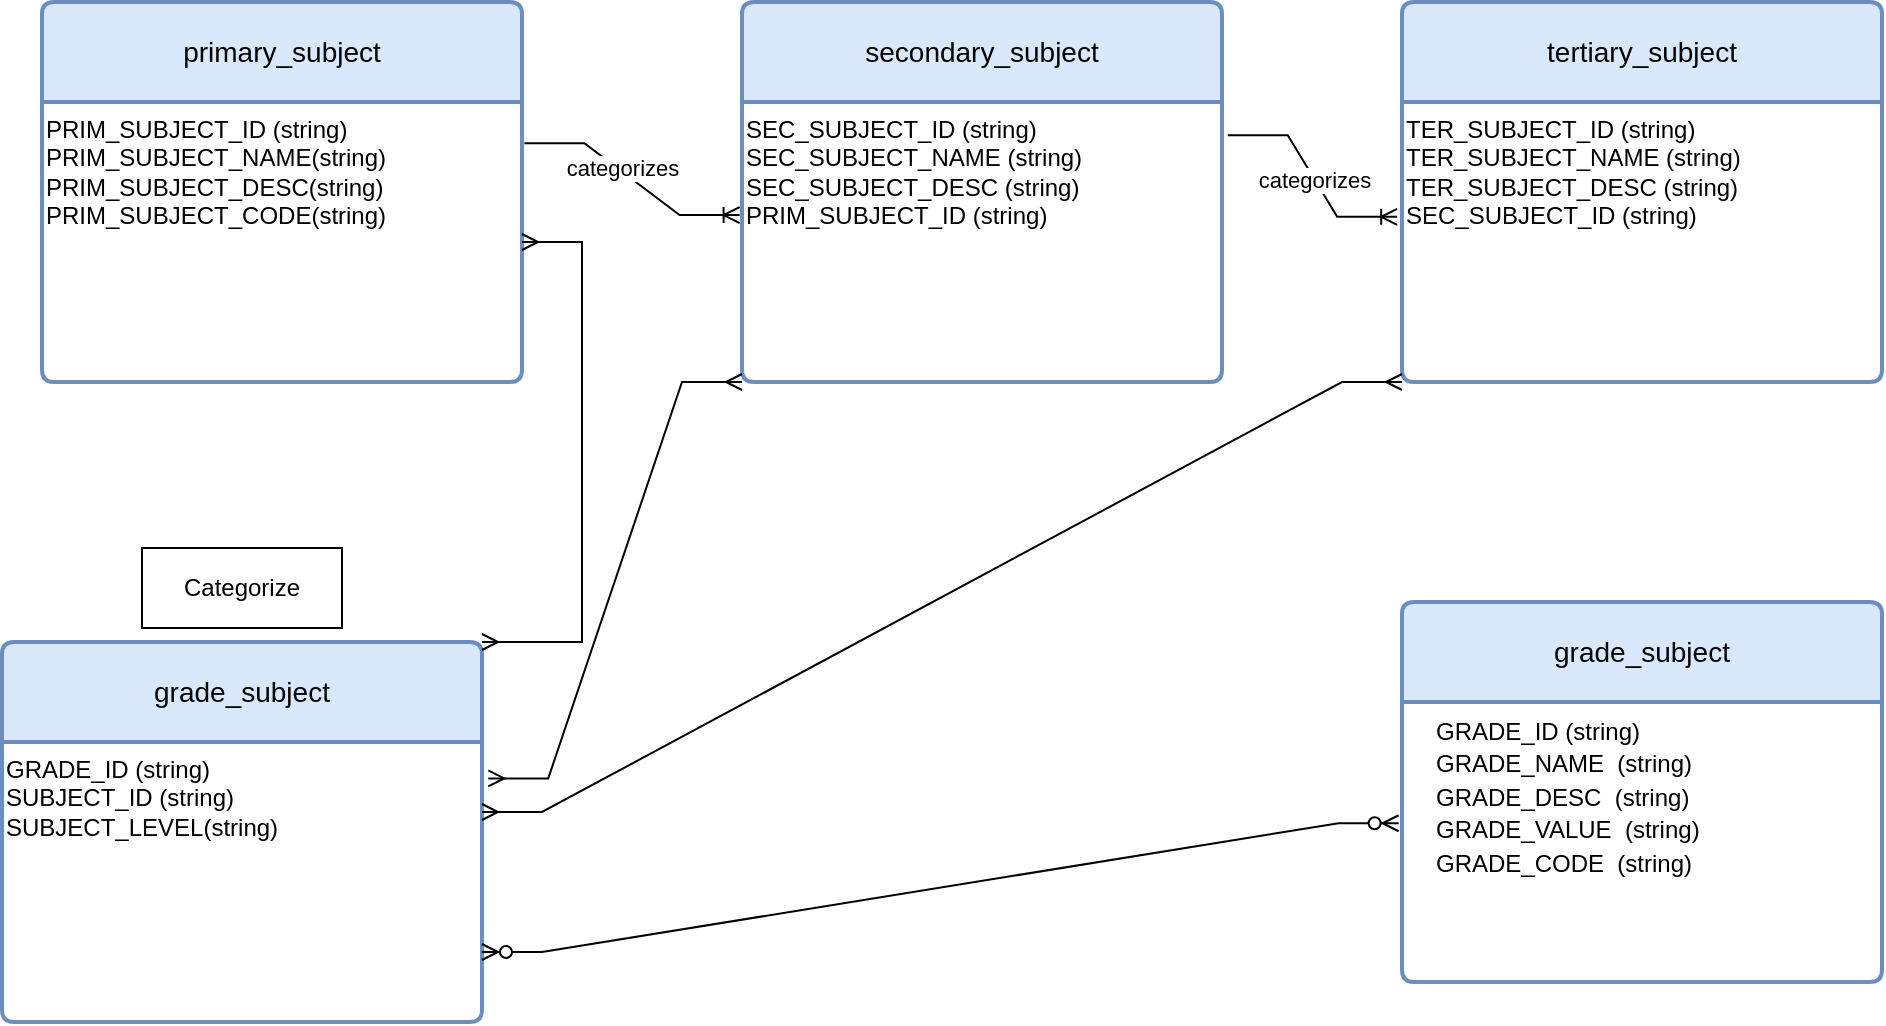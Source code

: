 <mxfile version="27.1.6">
  <diagram name="Page-1" id="Ya-YUR7Iu3HJCE1_cye0">
    <mxGraphModel dx="1042" dy="608" grid="1" gridSize="10" guides="1" tooltips="1" connect="1" arrows="1" fold="1" page="1" pageScale="1" pageWidth="850" pageHeight="1100" math="0" shadow="0">
      <root>
        <mxCell id="0" />
        <mxCell id="1" parent="0" />
        <mxCell id="dLcMMzZPcGZ7Iw9hOPuk-27" value="primary_subject" style="swimlane;childLayout=stackLayout;horizontal=1;startSize=50;horizontalStack=0;rounded=1;fontSize=14;fontStyle=0;strokeWidth=2;resizeParent=0;resizeLast=1;shadow=0;dashed=0;align=center;arcSize=4;whiteSpace=wrap;html=1;fillColor=#dae8fc;strokeColor=#6c8ebf;" vertex="1" parent="1">
          <mxGeometry x="50" y="70" width="240" height="190" as="geometry" />
        </mxCell>
        <mxCell id="dLcMMzZPcGZ7Iw9hOPuk-31" value="PRIM_SUBJECT_ID (string)&lt;br&gt;PRIM_SUBJECT_NAME(string)&lt;br&gt;PRIM_SUBJECT_DESC(string)&lt;br&gt;PRIM_SUBJECT_CODE(string)" style="text;whiteSpace=wrap;html=1;" vertex="1" parent="dLcMMzZPcGZ7Iw9hOPuk-27">
          <mxGeometry y="50" width="240" height="140" as="geometry" />
        </mxCell>
        <mxCell id="dLcMMzZPcGZ7Iw9hOPuk-32" value="secondary_subject" style="swimlane;childLayout=stackLayout;horizontal=1;startSize=50;horizontalStack=0;rounded=1;fontSize=14;fontStyle=0;strokeWidth=2;resizeParent=0;resizeLast=1;shadow=0;dashed=0;align=center;arcSize=4;whiteSpace=wrap;html=1;fillColor=#dae8fc;strokeColor=#6c8ebf;" vertex="1" parent="1">
          <mxGeometry x="400" y="70" width="240" height="190" as="geometry" />
        </mxCell>
        <mxCell id="dLcMMzZPcGZ7Iw9hOPuk-33" value="SEC_SUBJECT_ID (string)&lt;br&gt;SEC_SUBJECT_NAME (string)&lt;br&gt;SEC_SUBJECT_DESC (string)&lt;br&gt;PRIM_SUBJECT_ID (string)" style="text;whiteSpace=wrap;html=1;" vertex="1" parent="dLcMMzZPcGZ7Iw9hOPuk-32">
          <mxGeometry y="50" width="240" height="140" as="geometry" />
        </mxCell>
        <mxCell id="dLcMMzZPcGZ7Iw9hOPuk-34" value="tertiary_subject" style="swimlane;childLayout=stackLayout;horizontal=1;startSize=50;horizontalStack=0;rounded=1;fontSize=14;fontStyle=0;strokeWidth=2;resizeParent=0;resizeLast=1;shadow=0;dashed=0;align=center;arcSize=4;whiteSpace=wrap;html=1;fillColor=#dae8fc;strokeColor=#6c8ebf;" vertex="1" parent="1">
          <mxGeometry x="730" y="70" width="240" height="190" as="geometry" />
        </mxCell>
        <mxCell id="dLcMMzZPcGZ7Iw9hOPuk-35" value="TER_SUBJECT_ID (string)&lt;br&gt;TER_SUBJECT_NAME (string)&lt;br&gt;TER_SUBJECT_DESC (string)&lt;br&gt;SEC_SUBJECT_ID (string)" style="text;whiteSpace=wrap;html=1;" vertex="1" parent="dLcMMzZPcGZ7Iw9hOPuk-34">
          <mxGeometry y="50" width="240" height="140" as="geometry" />
        </mxCell>
        <mxCell id="dLcMMzZPcGZ7Iw9hOPuk-36" value="" style="edgeStyle=entityRelationEdgeStyle;fontSize=12;html=1;endArrow=ERoneToMany;rounded=0;entryX=-0.005;entryY=0.404;entryDx=0;entryDy=0;exitX=1.005;exitY=0.147;exitDx=0;exitDy=0;exitPerimeter=0;entryPerimeter=0;" edge="1" parent="1" source="dLcMMzZPcGZ7Iw9hOPuk-31" target="dLcMMzZPcGZ7Iw9hOPuk-33">
          <mxGeometry width="100" height="100" relative="1" as="geometry">
            <mxPoint x="310" y="210" as="sourcePoint" />
            <mxPoint x="410" y="110" as="targetPoint" />
          </mxGeometry>
        </mxCell>
        <mxCell id="dLcMMzZPcGZ7Iw9hOPuk-40" value="categorizes" style="edgeLabel;html=1;align=center;verticalAlign=middle;resizable=0;points=[];" vertex="1" connectable="0" parent="dLcMMzZPcGZ7Iw9hOPuk-36">
          <mxGeometry x="-0.134" y="1" relative="1" as="geometry">
            <mxPoint as="offset" />
          </mxGeometry>
        </mxCell>
        <mxCell id="dLcMMzZPcGZ7Iw9hOPuk-37" value="" style="edgeStyle=entityRelationEdgeStyle;fontSize=12;html=1;endArrow=ERoneToMany;rounded=0;exitX=1.012;exitY=0.119;exitDx=0;exitDy=0;exitPerimeter=0;entryX=-0.01;entryY=0.41;entryDx=0;entryDy=0;entryPerimeter=0;" edge="1" parent="1" source="dLcMMzZPcGZ7Iw9hOPuk-33" target="dLcMMzZPcGZ7Iw9hOPuk-35">
          <mxGeometry width="100" height="100" relative="1" as="geometry">
            <mxPoint x="140" y="570" as="sourcePoint" />
            <mxPoint x="720" y="180" as="targetPoint" />
            <Array as="points">
              <mxPoint x="360" y="550" />
              <mxPoint x="600" y="400" />
            </Array>
          </mxGeometry>
        </mxCell>
        <mxCell id="dLcMMzZPcGZ7Iw9hOPuk-41" value="categorizes" style="edgeLabel;html=1;align=center;verticalAlign=middle;resizable=0;points=[];" vertex="1" connectable="0" parent="dLcMMzZPcGZ7Iw9hOPuk-37">
          <mxGeometry x="0.031" y="-1" relative="1" as="geometry">
            <mxPoint as="offset" />
          </mxGeometry>
        </mxCell>
        <mxCell id="dLcMMzZPcGZ7Iw9hOPuk-42" value="grade_subject" style="swimlane;childLayout=stackLayout;horizontal=1;startSize=50;horizontalStack=0;rounded=1;fontSize=14;fontStyle=0;strokeWidth=2;resizeParent=0;resizeLast=1;shadow=0;dashed=0;align=center;arcSize=4;whiteSpace=wrap;html=1;fillColor=#dae8fc;strokeColor=#6c8ebf;" vertex="1" parent="1">
          <mxGeometry x="30" y="390" width="240" height="190" as="geometry" />
        </mxCell>
        <mxCell id="dLcMMzZPcGZ7Iw9hOPuk-43" value="GRADE_ID (string)&lt;br&gt;SUBJECT_ID (string)&lt;br&gt;SUBJECT_LEVEL(string)" style="text;whiteSpace=wrap;html=1;" vertex="1" parent="dLcMMzZPcGZ7Iw9hOPuk-42">
          <mxGeometry y="50" width="240" height="140" as="geometry" />
        </mxCell>
        <mxCell id="dLcMMzZPcGZ7Iw9hOPuk-44" value="grade_subject" style="swimlane;childLayout=stackLayout;horizontal=1;startSize=50;horizontalStack=0;rounded=1;fontSize=14;fontStyle=0;strokeWidth=2;resizeParent=0;resizeLast=1;shadow=0;dashed=0;align=center;arcSize=4;whiteSpace=wrap;html=1;fillColor=#dae8fc;strokeColor=#6c8ebf;" vertex="1" parent="1">
          <mxGeometry x="730" y="370" width="240" height="190" as="geometry" />
        </mxCell>
        <mxCell id="dLcMMzZPcGZ7Iw9hOPuk-45" value="&lt;b&gt;&lt;/b&gt;&lt;table style=&quot;border-left-style: none; border-top-style: none; border-right-style: none; border-bottom-style: none; border-collapse: collapse;&quot;&gt;&lt;tbody&gt;&lt;tr&gt;&lt;td style=&quot;border-left-style: none; border-top-style: none; border-right-style: none; border-bottom-style: none; padding-left: 15px;&quot;&gt;GRADE_ID (string)&lt;/td&gt;&lt;td style=&quot;border-left-style: none; border-top-style: none; border-right-style: none; border-bottom-style: none; padding-left: 15px;&quot;&gt;&lt;br&gt;&lt;/td&gt;&lt;/tr&gt;&lt;tr&gt;&lt;td style=&quot;border-left-style: none; border-top-style: none; border-right-style: none; border-bottom-style: none; padding-left: 15px;&quot;&gt;GRADE_NAME&amp;nbsp;&amp;nbsp;(string)&lt;/td&gt;&lt;td style=&quot;border-left-style: none; border-top-style: none; border-right-style: none; border-bottom-style: none; padding-left: 15px;&quot;&gt;&lt;br&gt;&lt;/td&gt;&lt;/tr&gt;&lt;tr&gt;&lt;td style=&quot;border-left-style: none; border-top-style: none; border-right-style: none; border-bottom-style: none; padding-left: 15px;&quot;&gt;GRADE_DESC&amp;nbsp;&amp;nbsp;(string)&lt;/td&gt;&lt;td style=&quot;border-left-style: none; border-top-style: none; border-right-style: none; border-bottom-style: none; padding-left: 15px;&quot;&gt;&lt;br&gt;&lt;/td&gt;&lt;/tr&gt;&lt;tr&gt;&lt;td style=&quot;border-left-style: none; border-top-style: none; border-right-style: none; border-bottom-style: none; padding-left: 15px;&quot;&gt;GRADE_VALUE&amp;nbsp;&amp;nbsp;(string)&lt;/td&gt;&lt;td style=&quot;border-left-style: none; border-top-style: none; border-right-style: none; border-bottom-style: none; padding-left: 15px;&quot;&gt;&lt;br&gt;&lt;/td&gt;&lt;/tr&gt;&lt;tr&gt;&lt;td style=&quot;border-left-style: none; border-top-style: none; border-right-style: none; border-bottom-style: none; padding-left: 15px;&quot;&gt;GRADE_CODE&amp;nbsp;&amp;nbsp;(string)&lt;/td&gt;&lt;td style=&quot;border-left-style: none; border-top-style: none; border-right-style: none; border-bottom-style: none; padding-left: 15px;&quot;&gt;&lt;font color=&quot;#717171&quot;&gt;&lt;/font&gt;&lt;/td&gt;&lt;/tr&gt;&lt;/tbody&gt;&lt;/table&gt;" style="text;whiteSpace=wrap;html=1;" vertex="1" parent="dLcMMzZPcGZ7Iw9hOPuk-44">
          <mxGeometry y="50" width="240" height="140" as="geometry" />
        </mxCell>
        <mxCell id="dLcMMzZPcGZ7Iw9hOPuk-46" value="" style="edgeStyle=entityRelationEdgeStyle;fontSize=12;html=1;endArrow=ERzeroToMany;endFill=1;startArrow=ERzeroToMany;rounded=0;entryX=-0.007;entryY=0.433;entryDx=0;entryDy=0;entryPerimeter=0;exitX=1;exitY=0.75;exitDx=0;exitDy=0;" edge="1" parent="1" source="dLcMMzZPcGZ7Iw9hOPuk-43" target="dLcMMzZPcGZ7Iw9hOPuk-45">
          <mxGeometry width="100" height="100" relative="1" as="geometry">
            <mxPoint x="550.0" y="512.58" as="sourcePoint" />
            <mxPoint x="719.2" y="490.0" as="targetPoint" />
          </mxGeometry>
        </mxCell>
        <mxCell id="dLcMMzZPcGZ7Iw9hOPuk-49" value="" style="edgeStyle=entityRelationEdgeStyle;fontSize=12;html=1;endArrow=ERmany;startArrow=ERmany;rounded=0;exitX=1.013;exitY=0.13;exitDx=0;exitDy=0;entryX=0;entryY=1;entryDx=0;entryDy=0;exitPerimeter=0;" edge="1" parent="1" source="dLcMMzZPcGZ7Iw9hOPuk-43" target="dLcMMzZPcGZ7Iw9hOPuk-33">
          <mxGeometry width="100" height="100" relative="1" as="geometry">
            <mxPoint x="280" y="457.5" as="sourcePoint" />
            <mxPoint x="410" y="270" as="targetPoint" />
          </mxGeometry>
        </mxCell>
        <mxCell id="dLcMMzZPcGZ7Iw9hOPuk-50" value="" style="edgeStyle=entityRelationEdgeStyle;fontSize=12;html=1;endArrow=ERmany;startArrow=ERmany;rounded=0;exitX=1;exitY=0.25;exitDx=0;exitDy=0;entryX=0;entryY=1;entryDx=0;entryDy=0;" edge="1" parent="1" source="dLcMMzZPcGZ7Iw9hOPuk-43" target="dLcMMzZPcGZ7Iw9hOPuk-35">
          <mxGeometry width="100" height="100" relative="1" as="geometry">
            <mxPoint x="470" y="370" as="sourcePoint" />
            <mxPoint x="570" y="270" as="targetPoint" />
          </mxGeometry>
        </mxCell>
        <mxCell id="dLcMMzZPcGZ7Iw9hOPuk-51" value="" style="edgeStyle=entityRelationEdgeStyle;fontSize=12;html=1;endArrow=ERmany;startArrow=ERmany;rounded=0;exitX=1;exitY=0;exitDx=0;exitDy=0;" edge="1" parent="1" source="dLcMMzZPcGZ7Iw9hOPuk-42" target="dLcMMzZPcGZ7Iw9hOPuk-31">
          <mxGeometry width="100" height="100" relative="1" as="geometry">
            <mxPoint x="280" y="350" as="sourcePoint" />
            <mxPoint x="290" y="280" as="targetPoint" />
            <Array as="points">
              <mxPoint x="290" y="400" />
              <mxPoint x="330" y="260" />
              <mxPoint x="330" y="293" />
              <mxPoint x="290" y="310" />
            </Array>
          </mxGeometry>
        </mxCell>
        <mxCell id="dLcMMzZPcGZ7Iw9hOPuk-54" value="Text" style="text;html=1;align=center;verticalAlign=middle;resizable=0;points=[];autosize=1;strokeColor=none;fillColor=none;" vertex="1" parent="1">
          <mxGeometry x="115" y="348" width="50" height="30" as="geometry" />
        </mxCell>
        <mxCell id="dLcMMzZPcGZ7Iw9hOPuk-55" value="Categorize" style="whiteSpace=wrap;html=1;align=center;" vertex="1" parent="1">
          <mxGeometry x="100" y="343" width="100" height="40" as="geometry" />
        </mxCell>
      </root>
    </mxGraphModel>
  </diagram>
</mxfile>
